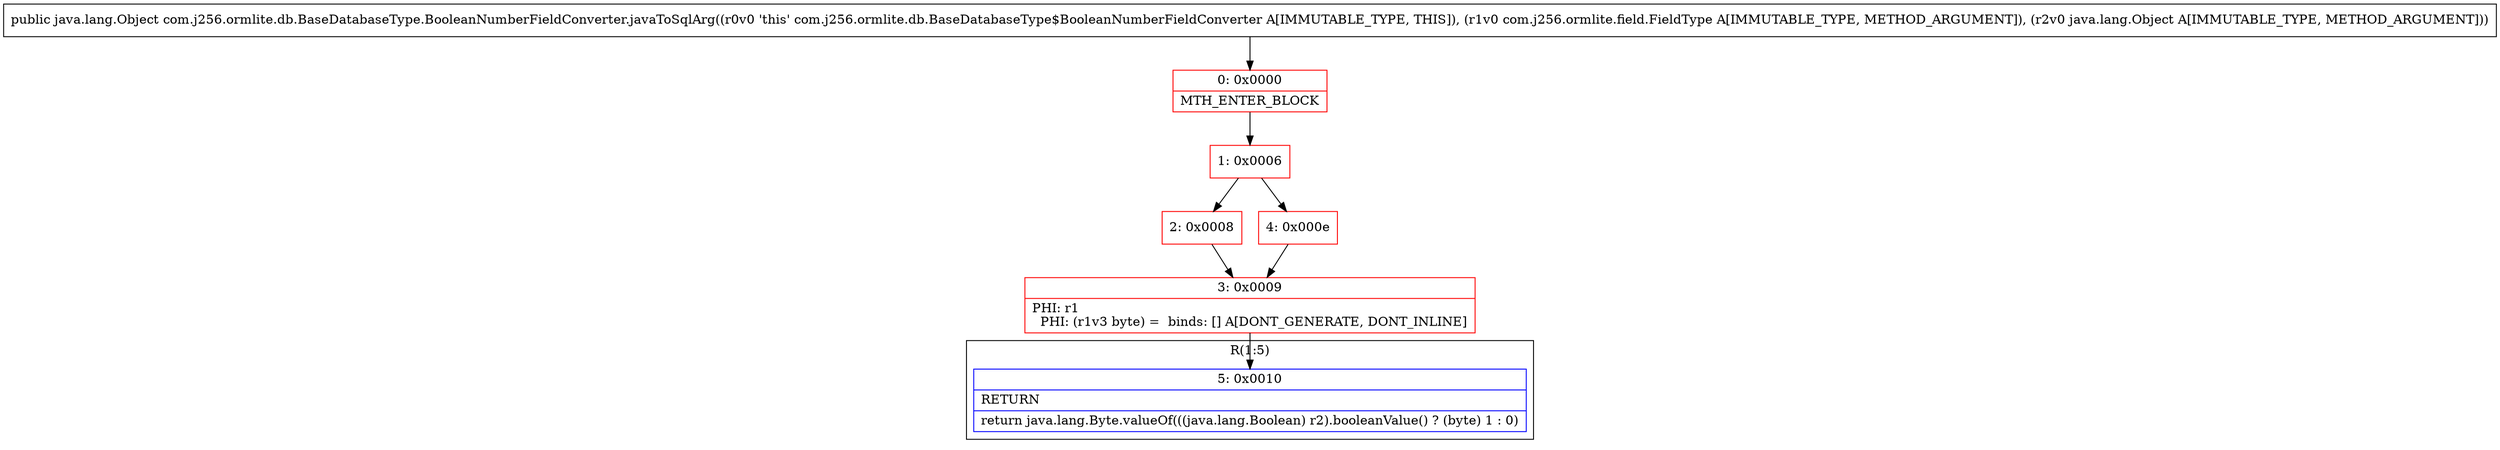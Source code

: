digraph "CFG forcom.j256.ormlite.db.BaseDatabaseType.BooleanNumberFieldConverter.javaToSqlArg(Lcom\/j256\/ormlite\/field\/FieldType;Ljava\/lang\/Object;)Ljava\/lang\/Object;" {
subgraph cluster_Region_669232592 {
label = "R(1:5)";
node [shape=record,color=blue];
Node_5 [shape=record,label="{5\:\ 0x0010|RETURN\l|return java.lang.Byte.valueOf(((java.lang.Boolean) r2).booleanValue() ? (byte) 1 : 0)\l}"];
}
Node_0 [shape=record,color=red,label="{0\:\ 0x0000|MTH_ENTER_BLOCK\l}"];
Node_1 [shape=record,color=red,label="{1\:\ 0x0006}"];
Node_2 [shape=record,color=red,label="{2\:\ 0x0008}"];
Node_3 [shape=record,color=red,label="{3\:\ 0x0009|PHI: r1 \l  PHI: (r1v3 byte) =  binds: [] A[DONT_GENERATE, DONT_INLINE]\l}"];
Node_4 [shape=record,color=red,label="{4\:\ 0x000e}"];
MethodNode[shape=record,label="{public java.lang.Object com.j256.ormlite.db.BaseDatabaseType.BooleanNumberFieldConverter.javaToSqlArg((r0v0 'this' com.j256.ormlite.db.BaseDatabaseType$BooleanNumberFieldConverter A[IMMUTABLE_TYPE, THIS]), (r1v0 com.j256.ormlite.field.FieldType A[IMMUTABLE_TYPE, METHOD_ARGUMENT]), (r2v0 java.lang.Object A[IMMUTABLE_TYPE, METHOD_ARGUMENT])) }"];
MethodNode -> Node_0;
Node_0 -> Node_1;
Node_1 -> Node_2;
Node_1 -> Node_4;
Node_2 -> Node_3;
Node_3 -> Node_5;
Node_4 -> Node_3;
}

